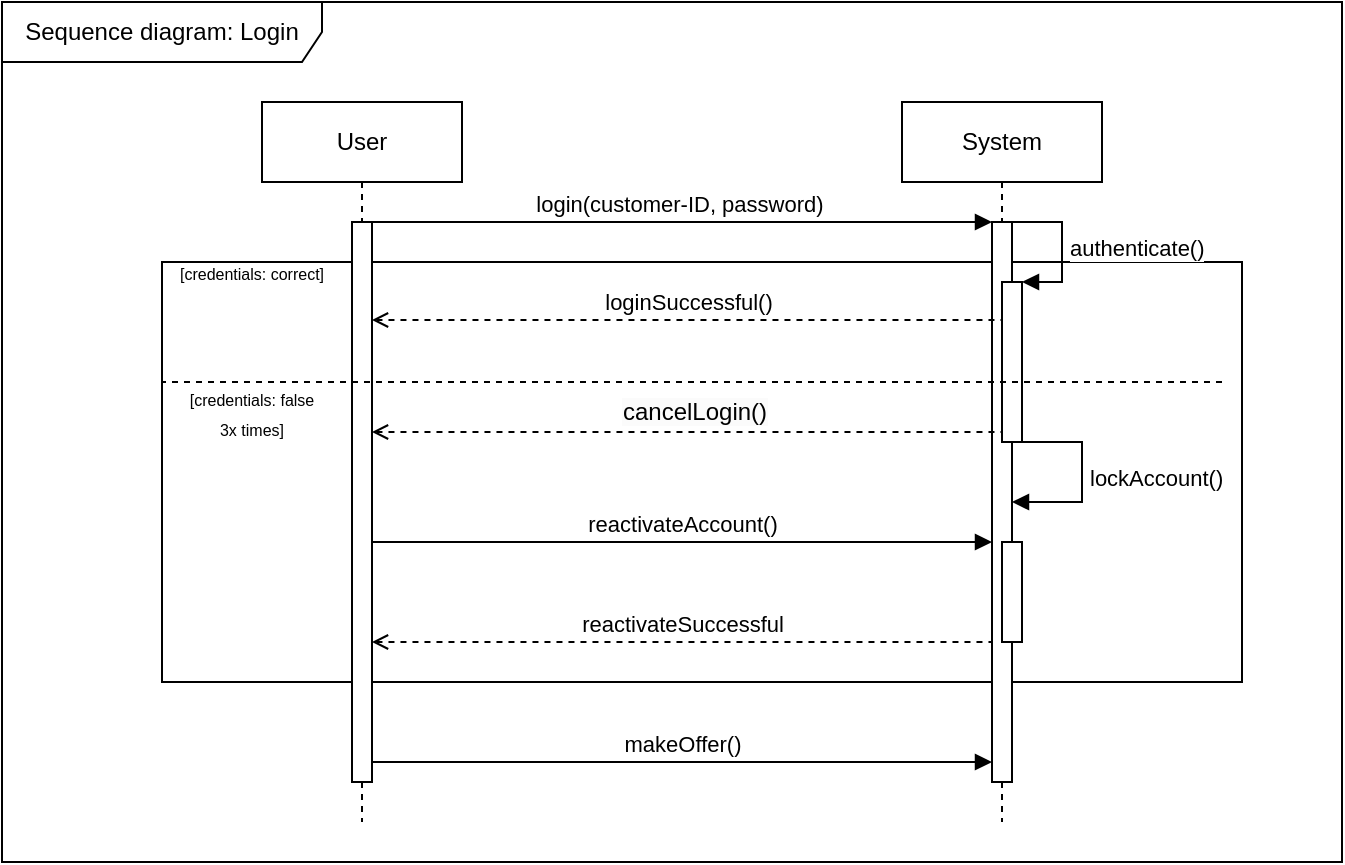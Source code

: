 <mxfile version="26.0.4">
  <diagram name="Seite-1" id="6LRnauXFYU12BWlSwF9J">
    <mxGraphModel dx="1050" dy="638" grid="1" gridSize="10" guides="1" tooltips="1" connect="1" arrows="1" fold="1" page="1" pageScale="1" pageWidth="827" pageHeight="1169" math="0" shadow="0">
      <root>
        <mxCell id="0" />
        <mxCell id="1" parent="0" />
        <mxCell id="-Ty5Zn1_q2FnC41AUKoy-9" value="" style="rounded=0;whiteSpace=wrap;html=1;" parent="1" vertex="1">
          <mxGeometry x="80" y="180" width="540" height="210" as="geometry" />
        </mxCell>
        <mxCell id="-Ty5Zn1_q2FnC41AUKoy-1" value="User" style="shape=umlLifeline;perimeter=lifelinePerimeter;whiteSpace=wrap;html=1;container=1;dropTarget=0;collapsible=0;recursiveResize=0;outlineConnect=0;portConstraint=eastwest;newEdgeStyle={&quot;edgeStyle&quot;:&quot;elbowEdgeStyle&quot;,&quot;elbow&quot;:&quot;vertical&quot;,&quot;curved&quot;:0,&quot;rounded&quot;:0};" parent="1" vertex="1">
          <mxGeometry x="130" y="100" width="100" height="360" as="geometry" />
        </mxCell>
        <mxCell id="-Ty5Zn1_q2FnC41AUKoy-3" value="" style="html=1;points=[[0,0,0,0,5],[0,1,0,0,-5],[1,0,0,0,5],[1,1,0,0,-5]];perimeter=orthogonalPerimeter;outlineConnect=0;targetShapes=umlLifeline;portConstraint=eastwest;newEdgeStyle={&quot;curved&quot;:0,&quot;rounded&quot;:0};" parent="-Ty5Zn1_q2FnC41AUKoy-1" vertex="1">
          <mxGeometry x="45" y="60" width="10" height="280" as="geometry" />
        </mxCell>
        <mxCell id="-Ty5Zn1_q2FnC41AUKoy-2" value="System" style="shape=umlLifeline;perimeter=lifelinePerimeter;whiteSpace=wrap;html=1;container=1;dropTarget=0;collapsible=0;recursiveResize=0;outlineConnect=0;portConstraint=eastwest;newEdgeStyle={&quot;edgeStyle&quot;:&quot;elbowEdgeStyle&quot;,&quot;elbow&quot;:&quot;vertical&quot;,&quot;curved&quot;:0,&quot;rounded&quot;:0};" parent="1" vertex="1">
          <mxGeometry x="450" y="100" width="100" height="360" as="geometry" />
        </mxCell>
        <mxCell id="-Ty5Zn1_q2FnC41AUKoy-5" value="" style="html=1;points=[[0,0,0,0,5],[0,1,0,0,-5],[1,0,0,0,5],[1,1,0,0,-5]];perimeter=orthogonalPerimeter;outlineConnect=0;targetShapes=umlLifeline;portConstraint=eastwest;newEdgeStyle={&quot;curved&quot;:0,&quot;rounded&quot;:0};" parent="-Ty5Zn1_q2FnC41AUKoy-2" vertex="1">
          <mxGeometry x="45" y="60" width="10" height="280" as="geometry" />
        </mxCell>
        <mxCell id="-Ty5Zn1_q2FnC41AUKoy-8" value="" style="html=1;points=[[0,0,0,0,5],[0,1,0,0,-5],[1,0,0,0,5],[1,1,0,0,-5]];perimeter=orthogonalPerimeter;outlineConnect=0;targetShapes=umlLifeline;portConstraint=eastwest;newEdgeStyle={&quot;curved&quot;:0,&quot;rounded&quot;:0};" parent="-Ty5Zn1_q2FnC41AUKoy-2" vertex="1">
          <mxGeometry x="50" y="90" width="10" height="80" as="geometry" />
        </mxCell>
        <mxCell id="-Ty5Zn1_q2FnC41AUKoy-7" value="authenticate()" style="html=1;align=left;spacingLeft=2;endArrow=block;rounded=0;edgeStyle=orthogonalEdgeStyle;curved=0;rounded=0;" parent="-Ty5Zn1_q2FnC41AUKoy-2" source="-Ty5Zn1_q2FnC41AUKoy-5" target="-Ty5Zn1_q2FnC41AUKoy-8" edge="1">
          <mxGeometry relative="1" as="geometry">
            <mxPoint x="60.0" y="60" as="sourcePoint" />
            <Array as="points">
              <mxPoint x="80" y="60" />
              <mxPoint x="80" y="90" />
            </Array>
            <mxPoint x="70" y="80" as="targetPoint" />
          </mxGeometry>
        </mxCell>
        <mxCell id="-Ty5Zn1_q2FnC41AUKoy-4" value="login(customer-ID, password)&amp;nbsp;" style="html=1;verticalAlign=bottom;endArrow=block;curved=0;rounded=0;" parent="1" target="-Ty5Zn1_q2FnC41AUKoy-5" edge="1">
          <mxGeometry width="80" relative="1" as="geometry">
            <mxPoint x="185" y="160" as="sourcePoint" />
            <mxPoint x="499.5" y="160" as="targetPoint" />
          </mxGeometry>
        </mxCell>
        <mxCell id="-Ty5Zn1_q2FnC41AUKoy-10" value="&lt;font style=&quot;font-size: 8px;&quot;&gt;[credentials: correct]&lt;/font&gt;" style="text;html=1;align=center;verticalAlign=middle;whiteSpace=wrap;rounded=0;" parent="1" vertex="1">
          <mxGeometry x="80" y="170" width="90" height="30" as="geometry" />
        </mxCell>
        <mxCell id="-Ty5Zn1_q2FnC41AUKoy-11" value="loginSuccessful()" style="html=1;verticalAlign=bottom;endArrow=none;curved=0;rounded=0;dashed=1;startArrow=open;startFill=0;endFill=0;" parent="1" source="-Ty5Zn1_q2FnC41AUKoy-3" edge="1">
          <mxGeometry width="80" relative="1" as="geometry">
            <mxPoint x="200" y="209" as="sourcePoint" />
            <mxPoint x="500" y="209" as="targetPoint" />
          </mxGeometry>
        </mxCell>
        <mxCell id="-Ty5Zn1_q2FnC41AUKoy-12" value="" style="html=1;verticalAlign=bottom;endArrow=none;dashed=1;endSize=8;curved=0;rounded=0;entryX=0;entryY=0.5;entryDx=0;entryDy=0;exitX=1;exitY=0.5;exitDx=0;exitDy=0;endFill=0;" parent="1" edge="1">
          <mxGeometry relative="1" as="geometry">
            <mxPoint x="610" y="240" as="sourcePoint" />
            <mxPoint x="80" y="240" as="targetPoint" />
          </mxGeometry>
        </mxCell>
        <mxCell id="-Ty5Zn1_q2FnC41AUKoy-13" value="&lt;font style=&quot;font-size: 8px;&quot;&gt;[credentials: false&lt;/font&gt;&lt;div&gt;&lt;font style=&quot;font-size: 8px;&quot;&gt;3x times]&lt;/font&gt;&lt;/div&gt;" style="text;html=1;align=center;verticalAlign=middle;whiteSpace=wrap;rounded=0;" parent="1" vertex="1">
          <mxGeometry x="80" y="240" width="90" height="30" as="geometry" />
        </mxCell>
        <mxCell id="-Ty5Zn1_q2FnC41AUKoy-14" value="" style="edgeStyle=elbowEdgeStyle;fontSize=12;html=1;endArrow=none;endFill=0;rounded=0;entryX=0;entryY=1;entryDx=0;entryDy=-5;entryPerimeter=0;startArrow=open;startFill=0;dashed=1;" parent="1" source="-Ty5Zn1_q2FnC41AUKoy-3" target="-Ty5Zn1_q2FnC41AUKoy-8" edge="1">
          <mxGeometry width="160" relative="1" as="geometry">
            <mxPoint x="320" y="264.66" as="sourcePoint" />
            <mxPoint x="480" y="264.66" as="targetPoint" />
            <Array as="points">
              <mxPoint x="340" y="265" />
            </Array>
          </mxGeometry>
        </mxCell>
        <mxCell id="-Ty5Zn1_q2FnC41AUKoy-16" value="&lt;span style=&quot;font-size: 12px; text-wrap: wrap; background-color: rgb(251, 251, 251);&quot;&gt;cancelLogin()&lt;/span&gt;" style="edgeLabel;html=1;align=center;verticalAlign=middle;resizable=0;points=[];" parent="-Ty5Zn1_q2FnC41AUKoy-14" vertex="1" connectable="0">
          <mxGeometry x="0.081" y="1" relative="1" as="geometry">
            <mxPoint x="-10" y="-9" as="offset" />
          </mxGeometry>
        </mxCell>
        <mxCell id="-Ty5Zn1_q2FnC41AUKoy-19" value="lockAccount()" style="html=1;align=left;spacingLeft=2;endArrow=block;rounded=0;edgeStyle=orthogonalEdgeStyle;curved=0;rounded=0;" parent="1" target="-Ty5Zn1_q2FnC41AUKoy-5" edge="1">
          <mxGeometry relative="1" as="geometry">
            <mxPoint x="510" y="270" as="sourcePoint" />
            <Array as="points">
              <mxPoint x="540" y="270" />
              <mxPoint x="540" y="300" />
            </Array>
            <mxPoint x="515" y="300" as="targetPoint" />
          </mxGeometry>
        </mxCell>
        <mxCell id="-Ty5Zn1_q2FnC41AUKoy-20" value="reactivateAccount()" style="html=1;verticalAlign=bottom;endArrow=block;curved=0;rounded=0;" parent="1" edge="1">
          <mxGeometry width="80" relative="1" as="geometry">
            <mxPoint x="185" y="320" as="sourcePoint" />
            <mxPoint x="495" y="320" as="targetPoint" />
          </mxGeometry>
        </mxCell>
        <mxCell id="-Ty5Zn1_q2FnC41AUKoy-21" value="" style="rounded=0;whiteSpace=wrap;html=1;" parent="1" vertex="1">
          <mxGeometry x="500" y="320" width="10" height="50" as="geometry" />
        </mxCell>
        <mxCell id="-Ty5Zn1_q2FnC41AUKoy-23" value="reactivateSuccessful" style="html=1;verticalAlign=bottom;endArrow=none;curved=0;rounded=0;startArrow=open;startFill=0;endFill=0;dashed=1;" parent="1" edge="1">
          <mxGeometry width="80" relative="1" as="geometry">
            <mxPoint x="185" y="370" as="sourcePoint" />
            <mxPoint x="495" y="370" as="targetPoint" />
          </mxGeometry>
        </mxCell>
        <mxCell id="-Ty5Zn1_q2FnC41AUKoy-25" value="makeOffer()" style="html=1;verticalAlign=bottom;endArrow=block;curved=0;rounded=0;" parent="1" edge="1">
          <mxGeometry width="80" relative="1" as="geometry">
            <mxPoint x="185" y="430" as="sourcePoint" />
            <mxPoint x="495" y="430" as="targetPoint" />
          </mxGeometry>
        </mxCell>
        <mxCell id="qJ5B-8mey6kA5b1U80bJ-1" value="Sequence diagram: Login" style="shape=umlFrame;whiteSpace=wrap;html=1;pointerEvents=0;width=160;height=30;" vertex="1" parent="1">
          <mxGeometry y="50" width="670" height="430" as="geometry" />
        </mxCell>
      </root>
    </mxGraphModel>
  </diagram>
</mxfile>
